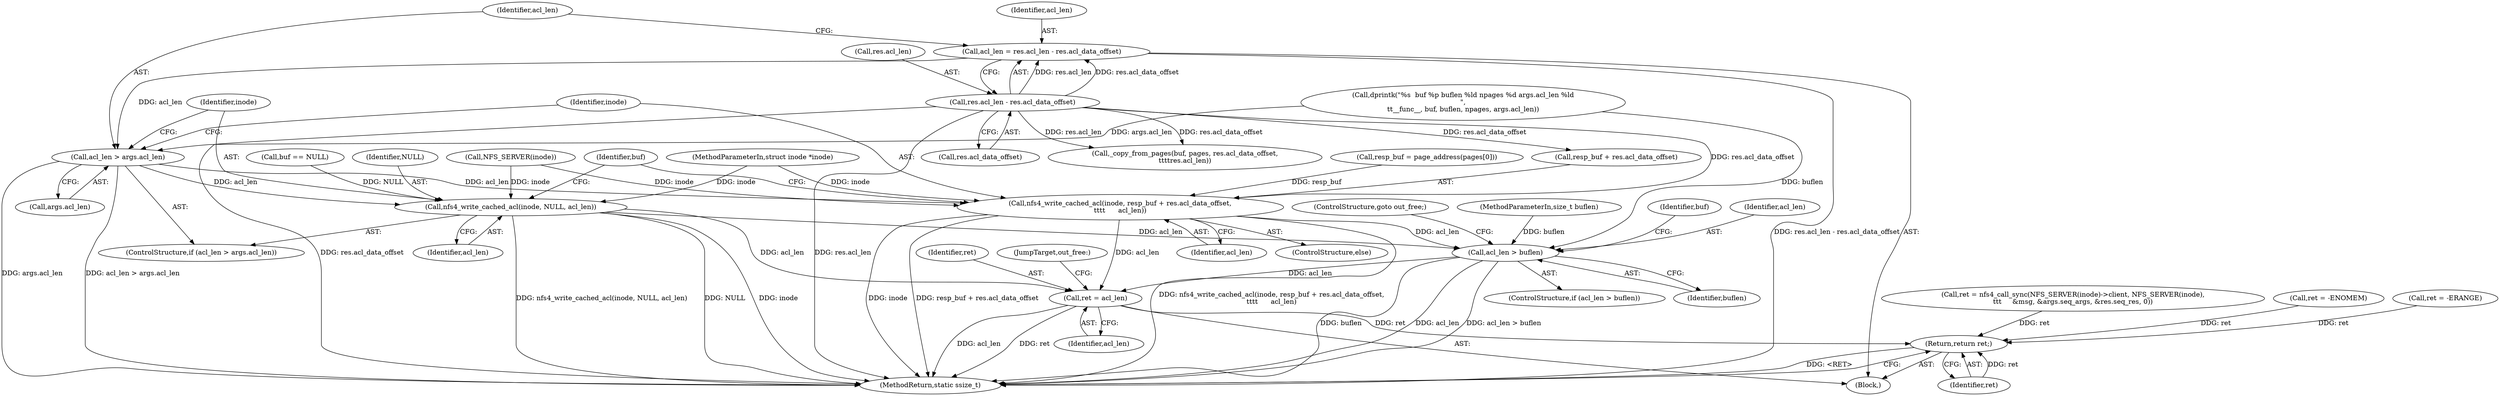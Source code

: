 digraph "0_linux_bf118a342f10dafe44b14451a1392c3254629a1f@integer" {
"1000238" [label="(Call,acl_len = res.acl_len - res.acl_data_offset)"];
"1000240" [label="(Call,res.acl_len - res.acl_data_offset)"];
"1000248" [label="(Call,acl_len > args.acl_len)"];
"1000253" [label="(Call,nfs4_write_cached_acl(inode, NULL, acl_len))"];
"1000274" [label="(Call,acl_len > buflen)"];
"1000287" [label="(Call,ret = acl_len)"];
"1000316" [label="(Return,return ret;)"];
"1000258" [label="(Call,nfs4_write_cached_acl(inode, resp_buf + res.acl_data_offset,\n\t\t\t\t      acl_len))"];
"1000278" [label="(Call,_copy_from_pages(buf, pages, res.acl_data_offset,\n\t\t\t\tres.acl_len))"];
"1000316" [label="(Return,return ret;)"];
"1000215" [label="(Call,ret = nfs4_call_sync(NFS_SERVER(inode)->client, NFS_SERVER(inode),\n\t\t\t     &msg, &args.seq_args, &res.seq_res, 0))"];
"1000222" [label="(Call,NFS_SERVER(inode))"];
"1000241" [label="(Call,res.acl_len)"];
"1000257" [label="(ControlStructure,else)"];
"1000267" [label="(Identifier,buf)"];
"1000114" [label="(Call,ret = -ENOMEM)"];
"1000254" [label="(Identifier,inode)"];
"1000249" [label="(Identifier,acl_len)"];
"1000276" [label="(Identifier,buflen)"];
"1000244" [label="(Call,res.acl_data_offset)"];
"1000192" [label="(Call,buf == NULL)"];
"1000247" [label="(ControlStructure,if (acl_len > args.acl_len))"];
"1000279" [label="(Identifier,buf)"];
"1000317" [label="(Identifier,ret)"];
"1000288" [label="(Identifier,ret)"];
"1000256" [label="(Identifier,acl_len)"];
"1000240" [label="(Call,res.acl_len - res.acl_data_offset)"];
"1000265" [label="(Identifier,acl_len)"];
"1000318" [label="(MethodReturn,static ssize_t)"];
"1000250" [label="(Call,args.acl_len)"];
"1000239" [label="(Identifier,acl_len)"];
"1000260" [label="(Call,resp_buf + res.acl_data_offset)"];
"1000275" [label="(Identifier,acl_len)"];
"1000273" [label="(ControlStructure,if (acl_len > buflen))"];
"1000238" [label="(Call,acl_len = res.acl_len - res.acl_data_offset)"];
"1000107" [label="(Block,)"];
"1000277" [label="(ControlStructure,goto out_free;)"];
"1000255" [label="(Identifier,NULL)"];
"1000206" [label="(Call,dprintk(\"%s  buf %p buflen %ld npages %d args.acl_len %ld\n\",\n\t\t__func__, buf, buflen, npages, args.acl_len))"];
"1000289" [label="(Identifier,acl_len)"];
"1000274" [label="(Call,acl_len > buflen)"];
"1000258" [label="(Call,nfs4_write_cached_acl(inode, resp_buf + res.acl_data_offset,\n\t\t\t\t      acl_len))"];
"1000269" [label="(Call,ret = -ERANGE)"];
"1000287" [label="(Call,ret = acl_len)"];
"1000253" [label="(Call,nfs4_write_cached_acl(inode, NULL, acl_len))"];
"1000106" [label="(MethodParameterIn,size_t buflen)"];
"1000200" [label="(Call,resp_buf = page_address(pages[0]))"];
"1000290" [label="(JumpTarget,out_free:)"];
"1000248" [label="(Call,acl_len > args.acl_len)"];
"1000104" [label="(MethodParameterIn,struct inode *inode)"];
"1000259" [label="(Identifier,inode)"];
"1000238" -> "1000107"  [label="AST: "];
"1000238" -> "1000240"  [label="CFG: "];
"1000239" -> "1000238"  [label="AST: "];
"1000240" -> "1000238"  [label="AST: "];
"1000249" -> "1000238"  [label="CFG: "];
"1000238" -> "1000318"  [label="DDG: res.acl_len - res.acl_data_offset"];
"1000240" -> "1000238"  [label="DDG: res.acl_len"];
"1000240" -> "1000238"  [label="DDG: res.acl_data_offset"];
"1000238" -> "1000248"  [label="DDG: acl_len"];
"1000240" -> "1000244"  [label="CFG: "];
"1000241" -> "1000240"  [label="AST: "];
"1000244" -> "1000240"  [label="AST: "];
"1000240" -> "1000318"  [label="DDG: res.acl_data_offset"];
"1000240" -> "1000318"  [label="DDG: res.acl_len"];
"1000240" -> "1000258"  [label="DDG: res.acl_data_offset"];
"1000240" -> "1000260"  [label="DDG: res.acl_data_offset"];
"1000240" -> "1000278"  [label="DDG: res.acl_data_offset"];
"1000240" -> "1000278"  [label="DDG: res.acl_len"];
"1000248" -> "1000247"  [label="AST: "];
"1000248" -> "1000250"  [label="CFG: "];
"1000249" -> "1000248"  [label="AST: "];
"1000250" -> "1000248"  [label="AST: "];
"1000254" -> "1000248"  [label="CFG: "];
"1000259" -> "1000248"  [label="CFG: "];
"1000248" -> "1000318"  [label="DDG: acl_len > args.acl_len"];
"1000248" -> "1000318"  [label="DDG: args.acl_len"];
"1000206" -> "1000248"  [label="DDG: args.acl_len"];
"1000248" -> "1000253"  [label="DDG: acl_len"];
"1000248" -> "1000258"  [label="DDG: acl_len"];
"1000253" -> "1000247"  [label="AST: "];
"1000253" -> "1000256"  [label="CFG: "];
"1000254" -> "1000253"  [label="AST: "];
"1000255" -> "1000253"  [label="AST: "];
"1000256" -> "1000253"  [label="AST: "];
"1000267" -> "1000253"  [label="CFG: "];
"1000253" -> "1000318"  [label="DDG: nfs4_write_cached_acl(inode, NULL, acl_len)"];
"1000253" -> "1000318"  [label="DDG: NULL"];
"1000253" -> "1000318"  [label="DDG: inode"];
"1000222" -> "1000253"  [label="DDG: inode"];
"1000104" -> "1000253"  [label="DDG: inode"];
"1000192" -> "1000253"  [label="DDG: NULL"];
"1000253" -> "1000274"  [label="DDG: acl_len"];
"1000253" -> "1000287"  [label="DDG: acl_len"];
"1000274" -> "1000273"  [label="AST: "];
"1000274" -> "1000276"  [label="CFG: "];
"1000275" -> "1000274"  [label="AST: "];
"1000276" -> "1000274"  [label="AST: "];
"1000277" -> "1000274"  [label="CFG: "];
"1000279" -> "1000274"  [label="CFG: "];
"1000274" -> "1000318"  [label="DDG: buflen"];
"1000274" -> "1000318"  [label="DDG: acl_len"];
"1000274" -> "1000318"  [label="DDG: acl_len > buflen"];
"1000258" -> "1000274"  [label="DDG: acl_len"];
"1000206" -> "1000274"  [label="DDG: buflen"];
"1000106" -> "1000274"  [label="DDG: buflen"];
"1000274" -> "1000287"  [label="DDG: acl_len"];
"1000287" -> "1000107"  [label="AST: "];
"1000287" -> "1000289"  [label="CFG: "];
"1000288" -> "1000287"  [label="AST: "];
"1000289" -> "1000287"  [label="AST: "];
"1000290" -> "1000287"  [label="CFG: "];
"1000287" -> "1000318"  [label="DDG: acl_len"];
"1000287" -> "1000318"  [label="DDG: ret"];
"1000258" -> "1000287"  [label="DDG: acl_len"];
"1000287" -> "1000316"  [label="DDG: ret"];
"1000316" -> "1000107"  [label="AST: "];
"1000316" -> "1000317"  [label="CFG: "];
"1000317" -> "1000316"  [label="AST: "];
"1000318" -> "1000316"  [label="CFG: "];
"1000316" -> "1000318"  [label="DDG: <RET>"];
"1000317" -> "1000316"  [label="DDG: ret"];
"1000215" -> "1000316"  [label="DDG: ret"];
"1000114" -> "1000316"  [label="DDG: ret"];
"1000269" -> "1000316"  [label="DDG: ret"];
"1000258" -> "1000257"  [label="AST: "];
"1000258" -> "1000265"  [label="CFG: "];
"1000259" -> "1000258"  [label="AST: "];
"1000260" -> "1000258"  [label="AST: "];
"1000265" -> "1000258"  [label="AST: "];
"1000267" -> "1000258"  [label="CFG: "];
"1000258" -> "1000318"  [label="DDG: inode"];
"1000258" -> "1000318"  [label="DDG: resp_buf + res.acl_data_offset"];
"1000258" -> "1000318"  [label="DDG: nfs4_write_cached_acl(inode, resp_buf + res.acl_data_offset,\n\t\t\t\t      acl_len)"];
"1000222" -> "1000258"  [label="DDG: inode"];
"1000104" -> "1000258"  [label="DDG: inode"];
"1000200" -> "1000258"  [label="DDG: resp_buf"];
}
